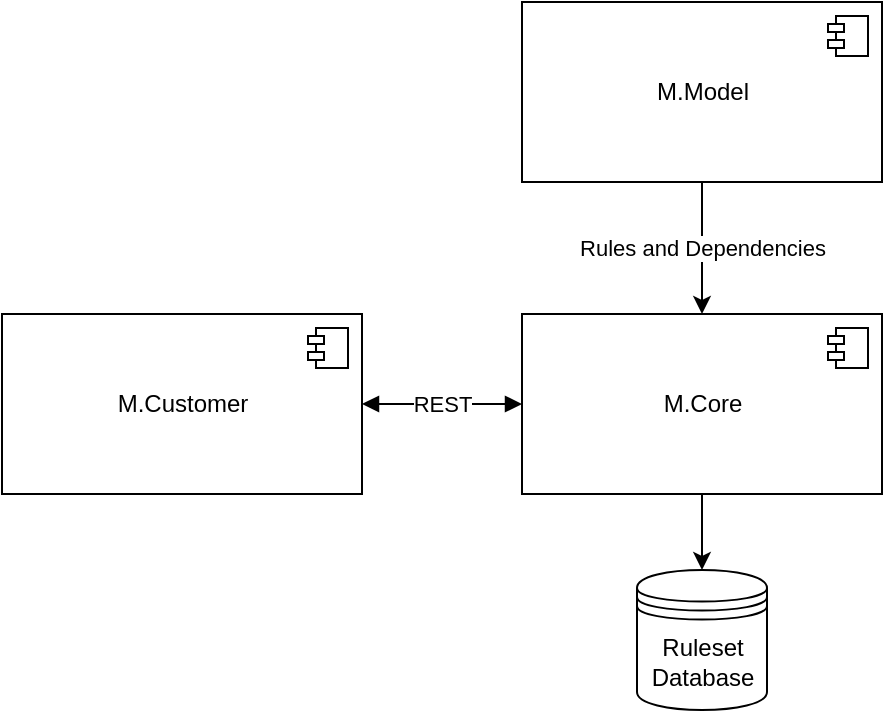 <mxfile version="12.3.5" type="device" pages="1"><diagram id="cNiUGcpUxYu83N4z4ARh" name="Page-1"><mxGraphModel dx="1021" dy="538" grid="1" gridSize="10" guides="1" tooltips="1" connect="1" arrows="1" fold="1" page="1" pageScale="1" pageWidth="1600" pageHeight="1200" math="0" shadow="0"><root><mxCell id="0"/><mxCell id="1" parent="0"/><mxCell id="UzcVHUxrGzMBy_lh5DDv-27" value="Rules and Dependencies" style="edgeStyle=orthogonalEdgeStyle;rounded=0;orthogonalLoop=1;jettySize=auto;html=1;" edge="1" parent="1" source="UzcVHUxrGzMBy_lh5DDv-4" target="UzcVHUxrGzMBy_lh5DDv-20"><mxGeometry x="-0.011" relative="1" as="geometry"><mxPoint as="offset"/></mxGeometry></mxCell><mxCell id="UzcVHUxrGzMBy_lh5DDv-4" value="M.Model" style="html=1;" vertex="1" parent="1"><mxGeometry x="590" y="370" width="180" height="90" as="geometry"/></mxCell><mxCell id="UzcVHUxrGzMBy_lh5DDv-5" value="" style="shape=component;jettyWidth=8;jettyHeight=4;" vertex="1" parent="UzcVHUxrGzMBy_lh5DDv-4"><mxGeometry x="1" width="20" height="20" relative="1" as="geometry"><mxPoint x="-27" y="7" as="offset"/></mxGeometry></mxCell><mxCell id="UzcVHUxrGzMBy_lh5DDv-18" value="M.Customer" style="html=1;" vertex="1" parent="1"><mxGeometry x="330" y="526" width="180" height="90" as="geometry"/></mxCell><mxCell id="UzcVHUxrGzMBy_lh5DDv-19" value="" style="shape=component;jettyWidth=8;jettyHeight=4;" vertex="1" parent="UzcVHUxrGzMBy_lh5DDv-18"><mxGeometry x="1" width="20" height="20" relative="1" as="geometry"><mxPoint x="-27" y="7" as="offset"/></mxGeometry></mxCell><mxCell id="UzcVHUxrGzMBy_lh5DDv-26" style="edgeStyle=orthogonalEdgeStyle;rounded=0;orthogonalLoop=1;jettySize=auto;html=1;exitX=0.5;exitY=1;exitDx=0;exitDy=0;entryX=0.5;entryY=0;entryDx=0;entryDy=0;" edge="1" parent="1" source="UzcVHUxrGzMBy_lh5DDv-20" target="UzcVHUxrGzMBy_lh5DDv-25"><mxGeometry relative="1" as="geometry"/></mxCell><mxCell id="UzcVHUxrGzMBy_lh5DDv-20" value="M.Core" style="html=1;" vertex="1" parent="1"><mxGeometry x="590" y="526" width="180" height="90" as="geometry"/></mxCell><mxCell id="UzcVHUxrGzMBy_lh5DDv-21" value="" style="shape=component;jettyWidth=8;jettyHeight=4;" vertex="1" parent="UzcVHUxrGzMBy_lh5DDv-20"><mxGeometry x="1" width="20" height="20" relative="1" as="geometry"><mxPoint x="-27" y="7" as="offset"/></mxGeometry></mxCell><mxCell id="UzcVHUxrGzMBy_lh5DDv-25" value="Ruleset Database" style="shape=datastore;whiteSpace=wrap;html=1;" vertex="1" parent="1"><mxGeometry x="647.5" y="654" width="65" height="70" as="geometry"/></mxCell><mxCell id="UzcVHUxrGzMBy_lh5DDv-29" value="REST" style="endArrow=block;startArrow=block;endFill=1;startFill=1;html=1;entryX=1;entryY=0.5;entryDx=0;entryDy=0;exitX=0;exitY=0.5;exitDx=0;exitDy=0;" edge="1" parent="1" source="UzcVHUxrGzMBy_lh5DDv-20" target="UzcVHUxrGzMBy_lh5DDv-18"><mxGeometry width="160" relative="1" as="geometry"><mxPoint x="450" y="536" as="sourcePoint"/><mxPoint x="610" y="536" as="targetPoint"/><mxPoint as="offset"/></mxGeometry></mxCell></root></mxGraphModel></diagram></mxfile>